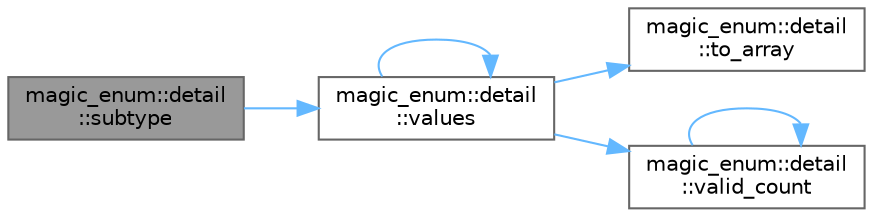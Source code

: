 digraph "magic_enum::detail::subtype"
{
 // LATEX_PDF_SIZE
  bgcolor="transparent";
  edge [fontname=Helvetica,fontsize=10,labelfontname=Helvetica,labelfontsize=10];
  node [fontname=Helvetica,fontsize=10,shape=box,height=0.2,width=0.4];
  rankdir="LR";
  Node1 [id="Node000001",label="magic_enum::detail\l::subtype",height=0.2,width=0.4,color="gray40", fillcolor="grey60", style="filled", fontcolor="black",tooltip=" "];
  Node1 -> Node2 [id="edge1_Node000001_Node000002",color="steelblue1",style="solid",tooltip=" "];
  Node2 [id="Node000002",label="magic_enum::detail\l::values",height=0.2,width=0.4,color="grey40", fillcolor="white", style="filled",URL="$namespacemagic__enum_1_1detail.html#ae466f21d1f7503161a9615e8117a20d1",tooltip=" "];
  Node2 -> Node3 [id="edge2_Node000002_Node000003",color="steelblue1",style="solid",tooltip=" "];
  Node3 [id="Node000003",label="magic_enum::detail\l::to_array",height=0.2,width=0.4,color="grey40", fillcolor="white", style="filled",URL="$namespacemagic__enum_1_1detail.html#aab4cd20b94c8616f90e695d75102a036",tooltip=" "];
  Node2 -> Node4 [id="edge3_Node000002_Node000004",color="steelblue1",style="solid",tooltip=" "];
  Node4 [id="Node000004",label="magic_enum::detail\l::valid_count",height=0.2,width=0.4,color="grey40", fillcolor="white", style="filled",URL="$namespacemagic__enum_1_1detail.html#a2ee91b25dd1d70c1613dc7216326b14b",tooltip=" "];
  Node4 -> Node4 [id="edge4_Node000004_Node000004",color="steelblue1",style="solid",tooltip=" "];
  Node2 -> Node2 [id="edge5_Node000002_Node000002",color="steelblue1",style="solid",tooltip=" "];
}
